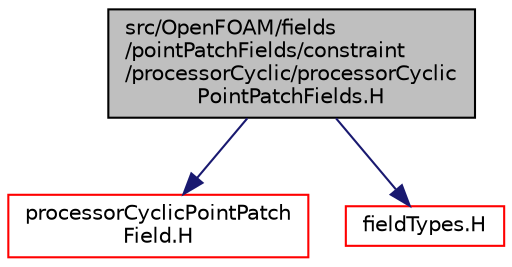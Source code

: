 digraph "src/OpenFOAM/fields/pointPatchFields/constraint/processorCyclic/processorCyclicPointPatchFields.H"
{
  bgcolor="transparent";
  edge [fontname="Helvetica",fontsize="10",labelfontname="Helvetica",labelfontsize="10"];
  node [fontname="Helvetica",fontsize="10",shape=record];
  Node0 [label="src/OpenFOAM/fields\l/pointPatchFields/constraint\l/processorCyclic/processorCyclic\lPointPatchFields.H",height=0.2,width=0.4,color="black", fillcolor="grey75", style="filled", fontcolor="black"];
  Node0 -> Node1 [color="midnightblue",fontsize="10",style="solid",fontname="Helvetica"];
  Node1 [label="processorCyclicPointPatch\lField.H",height=0.2,width=0.4,color="red",URL="$a10742.html"];
  Node0 -> Node124 [color="midnightblue",fontsize="10",style="solid",fontname="Helvetica"];
  Node124 [label="fieldTypes.H",height=0.2,width=0.4,color="red",URL="$a10322.html",tooltip="Include the header files for all the primitive types that Fields are instantiated for..."];
}
